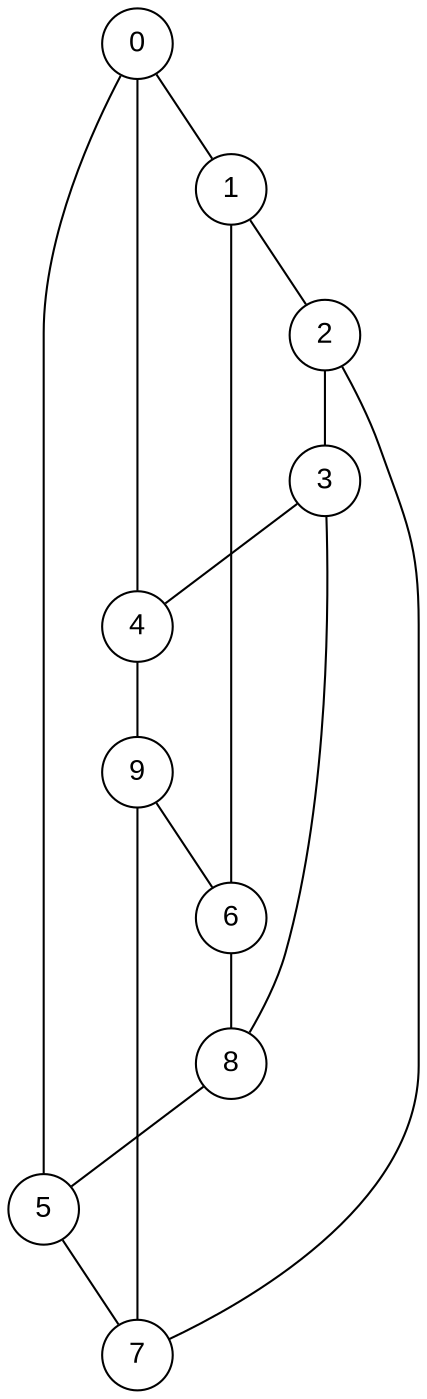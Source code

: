 graph "Petersen" {
	node [
		fontname = "Arial"
		label = "\N"
		shape = "circle"
		width = "0.400000"
		height = "0.400000"
		color = "black"
	]
	edge [
		color = "black"
	]
	/* Outer wheel. The len= is what makes it outer */
	"0" -- "1" -- "2" -- "3" -- "4" -- "0" 
	"0" -- "5" 
	"1" -- "6" 
	"2" -- "7" 
	"3" -- "8" 
	"4" -- "9" 
	"5" -- "7" -- "9" -- "6" -- "8" -- "5";
}
